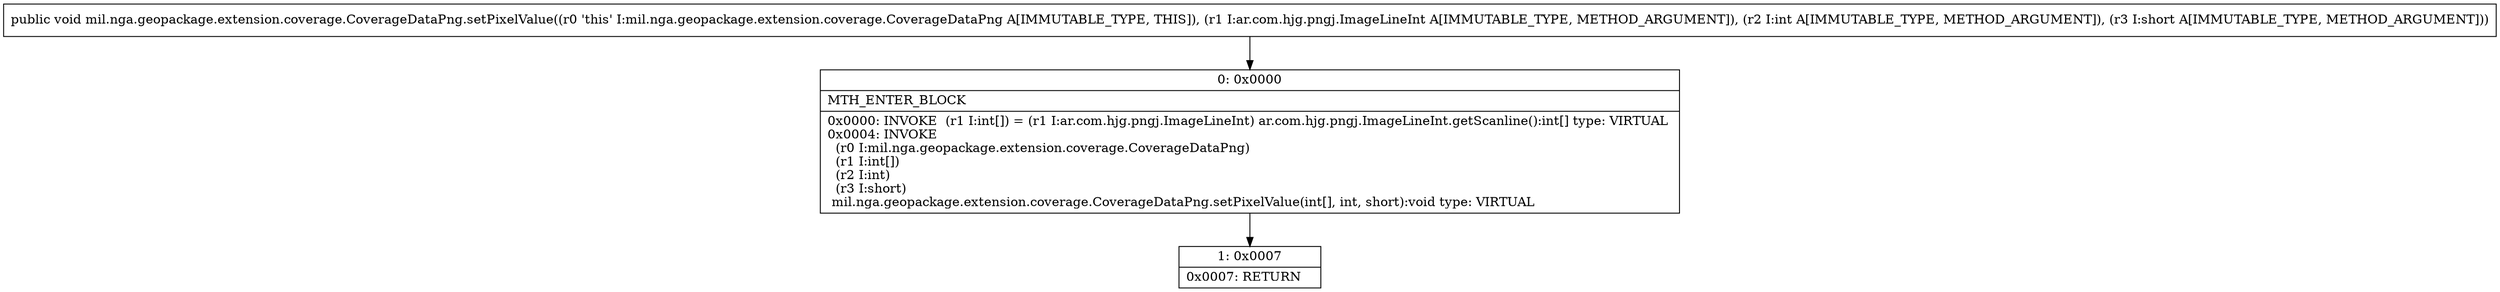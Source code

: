digraph "CFG formil.nga.geopackage.extension.coverage.CoverageDataPng.setPixelValue(Lar\/com\/hjg\/pngj\/ImageLineInt;IS)V" {
Node_0 [shape=record,label="{0\:\ 0x0000|MTH_ENTER_BLOCK\l|0x0000: INVOKE  (r1 I:int[]) = (r1 I:ar.com.hjg.pngj.ImageLineInt) ar.com.hjg.pngj.ImageLineInt.getScanline():int[] type: VIRTUAL \l0x0004: INVOKE  \l  (r0 I:mil.nga.geopackage.extension.coverage.CoverageDataPng)\l  (r1 I:int[])\l  (r2 I:int)\l  (r3 I:short)\l mil.nga.geopackage.extension.coverage.CoverageDataPng.setPixelValue(int[], int, short):void type: VIRTUAL \l}"];
Node_1 [shape=record,label="{1\:\ 0x0007|0x0007: RETURN   \l}"];
MethodNode[shape=record,label="{public void mil.nga.geopackage.extension.coverage.CoverageDataPng.setPixelValue((r0 'this' I:mil.nga.geopackage.extension.coverage.CoverageDataPng A[IMMUTABLE_TYPE, THIS]), (r1 I:ar.com.hjg.pngj.ImageLineInt A[IMMUTABLE_TYPE, METHOD_ARGUMENT]), (r2 I:int A[IMMUTABLE_TYPE, METHOD_ARGUMENT]), (r3 I:short A[IMMUTABLE_TYPE, METHOD_ARGUMENT])) }"];
MethodNode -> Node_0;
Node_0 -> Node_1;
}

